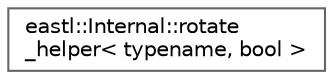 digraph "类继承关系图"
{
 // LATEX_PDF_SIZE
  bgcolor="transparent";
  edge [fontname=Helvetica,fontsize=10,labelfontname=Helvetica,labelfontsize=10];
  node [fontname=Helvetica,fontsize=10,shape=box,height=0.2,width=0.4];
  rankdir="LR";
  Node0 [id="Node000000",label="eastl::Internal::rotate\l_helper\< typename, bool \>",height=0.2,width=0.4,color="grey40", fillcolor="white", style="filled",URL="$structeastl_1_1_internal_1_1rotate__helper.html",tooltip=" "];
}
